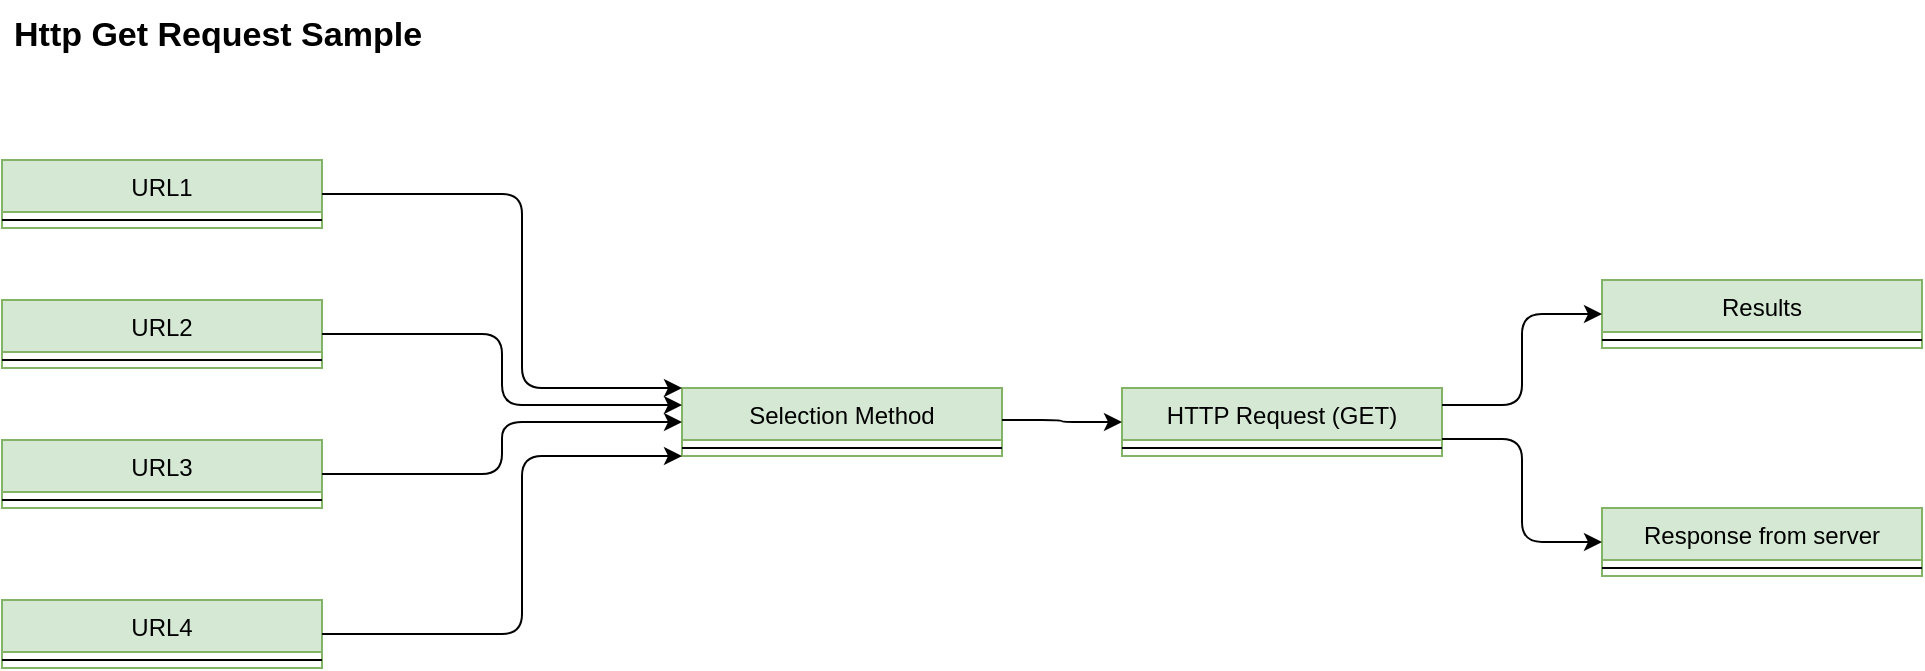 <mxfile version="14.1.8" type="device"><diagram id="C5RBs43oDa-KdzZeNtuy" name="Page-1"><mxGraphModel dx="1026" dy="594" grid="1" gridSize="10" guides="1" tooltips="1" connect="1" arrows="1" fold="1" page="1" pageScale="1" pageWidth="827" pageHeight="1169" math="0" shadow="0"><root><mxCell id="WIyWlLk6GJQsqaUBKTNV-0"/><mxCell id="WIyWlLk6GJQsqaUBKTNV-1" parent="WIyWlLk6GJQsqaUBKTNV-0"/><mxCell id="zkfFHV4jXpPFQw0GAbJ--13" value="URL1" style="swimlane;fontStyle=0;align=center;verticalAlign=top;childLayout=stackLayout;horizontal=1;startSize=26;horizontalStack=0;resizeParent=1;resizeLast=0;collapsible=1;marginBottom=0;rounded=0;shadow=0;strokeWidth=1;fillColor=#d5e8d4;strokeColor=#82b366;" parent="WIyWlLk6GJQsqaUBKTNV-1" vertex="1"><mxGeometry x="40" y="100" width="160" height="34" as="geometry"><mxRectangle x="340" y="380" width="170" height="26" as="alternateBounds"/></mxGeometry></mxCell><mxCell id="zkfFHV4jXpPFQw0GAbJ--15" value="" style="line;html=1;strokeWidth=1;align=left;verticalAlign=middle;spacingTop=-1;spacingLeft=3;spacingRight=3;rotatable=0;labelPosition=right;points=[];portConstraint=eastwest;" parent="zkfFHV4jXpPFQw0GAbJ--13" vertex="1"><mxGeometry y="26" width="160" height="8" as="geometry"/></mxCell><mxCell id="W9wzBwucB9AwO86Fl_An-0" value="Http Get Request Sample" style="text;align=left;verticalAlign=top;spacingLeft=4;spacingRight=4;overflow=hidden;rotatable=0;points=[[0,0.5],[1,0.5]];portConstraint=eastwest;rounded=0;shadow=0;html=0;fontStyle=1;fontSize=17;" vertex="1" parent="WIyWlLk6GJQsqaUBKTNV-1"><mxGeometry x="40" y="20" width="220" height="26" as="geometry"/></mxCell><mxCell id="W9wzBwucB9AwO86Fl_An-1" value="URL3" style="swimlane;fontStyle=0;align=center;verticalAlign=top;childLayout=stackLayout;horizontal=1;startSize=26;horizontalStack=0;resizeParent=1;resizeLast=0;collapsible=1;marginBottom=0;rounded=0;shadow=0;strokeWidth=1;fillColor=#d5e8d4;strokeColor=#82b366;" vertex="1" parent="WIyWlLk6GJQsqaUBKTNV-1"><mxGeometry x="40" y="240" width="160" height="34" as="geometry"><mxRectangle x="340" y="380" width="170" height="26" as="alternateBounds"/></mxGeometry></mxCell><mxCell id="W9wzBwucB9AwO86Fl_An-3" value="" style="line;html=1;strokeWidth=1;align=left;verticalAlign=middle;spacingTop=-1;spacingLeft=3;spacingRight=3;rotatable=0;labelPosition=right;points=[];portConstraint=eastwest;" vertex="1" parent="W9wzBwucB9AwO86Fl_An-1"><mxGeometry y="26" width="160" height="8" as="geometry"/></mxCell><mxCell id="W9wzBwucB9AwO86Fl_An-4" value="URL2" style="swimlane;fontStyle=0;align=center;verticalAlign=top;childLayout=stackLayout;horizontal=1;startSize=26;horizontalStack=0;resizeParent=1;resizeLast=0;collapsible=1;marginBottom=0;rounded=0;shadow=0;strokeWidth=1;fillColor=#d5e8d4;strokeColor=#82b366;" vertex="1" parent="WIyWlLk6GJQsqaUBKTNV-1"><mxGeometry x="40" y="170" width="160" height="34" as="geometry"><mxRectangle x="340" y="380" width="170" height="26" as="alternateBounds"/></mxGeometry></mxCell><mxCell id="W9wzBwucB9AwO86Fl_An-6" value="" style="line;html=1;strokeWidth=1;align=left;verticalAlign=middle;spacingTop=-1;spacingLeft=3;spacingRight=3;rotatable=0;labelPosition=right;points=[];portConstraint=eastwest;" vertex="1" parent="W9wzBwucB9AwO86Fl_An-4"><mxGeometry y="26" width="160" height="8" as="geometry"/></mxCell><mxCell id="W9wzBwucB9AwO86Fl_An-7" value="URL4" style="swimlane;fontStyle=0;align=center;verticalAlign=top;childLayout=stackLayout;horizontal=1;startSize=26;horizontalStack=0;resizeParent=1;resizeLast=0;collapsible=1;marginBottom=0;rounded=0;shadow=0;strokeWidth=1;fillColor=#d5e8d4;strokeColor=#82b366;" vertex="1" parent="WIyWlLk6GJQsqaUBKTNV-1"><mxGeometry x="40" y="320" width="160" height="34" as="geometry"><mxRectangle x="340" y="380" width="170" height="26" as="alternateBounds"/></mxGeometry></mxCell><mxCell id="W9wzBwucB9AwO86Fl_An-9" value="" style="line;html=1;strokeWidth=1;align=left;verticalAlign=middle;spacingTop=-1;spacingLeft=3;spacingRight=3;rotatable=0;labelPosition=right;points=[];portConstraint=eastwest;" vertex="1" parent="W9wzBwucB9AwO86Fl_An-7"><mxGeometry y="26" width="160" height="8" as="geometry"/></mxCell><mxCell id="W9wzBwucB9AwO86Fl_An-11" value="HTTP Request (GET)" style="swimlane;fontStyle=0;align=center;verticalAlign=top;childLayout=stackLayout;horizontal=1;startSize=26;horizontalStack=0;resizeParent=1;resizeLast=0;collapsible=1;marginBottom=0;rounded=0;shadow=0;strokeWidth=1;fillColor=#d5e8d4;strokeColor=#82b366;" vertex="1" parent="WIyWlLk6GJQsqaUBKTNV-1"><mxGeometry x="600" y="214" width="160" height="34" as="geometry"><mxRectangle x="340" y="380" width="170" height="26" as="alternateBounds"/></mxGeometry></mxCell><mxCell id="W9wzBwucB9AwO86Fl_An-12" value="" style="line;html=1;strokeWidth=1;align=left;verticalAlign=middle;spacingTop=-1;spacingLeft=3;spacingRight=3;rotatable=0;labelPosition=right;points=[];portConstraint=eastwest;" vertex="1" parent="W9wzBwucB9AwO86Fl_An-11"><mxGeometry y="26" width="160" height="8" as="geometry"/></mxCell><mxCell id="W9wzBwucB9AwO86Fl_An-13" value="Selection Method" style="swimlane;fontStyle=0;align=center;verticalAlign=top;childLayout=stackLayout;horizontal=1;startSize=26;horizontalStack=0;resizeParent=1;resizeLast=0;collapsible=1;marginBottom=0;rounded=0;shadow=0;strokeWidth=1;fillColor=#d5e8d4;strokeColor=#82b366;" vertex="1" parent="WIyWlLk6GJQsqaUBKTNV-1"><mxGeometry x="380" y="214" width="160" height="34" as="geometry"><mxRectangle x="340" y="380" width="170" height="26" as="alternateBounds"/></mxGeometry></mxCell><mxCell id="W9wzBwucB9AwO86Fl_An-14" value="" style="line;html=1;strokeWidth=1;align=left;verticalAlign=middle;spacingTop=-1;spacingLeft=3;spacingRight=3;rotatable=0;labelPosition=right;points=[];portConstraint=eastwest;" vertex="1" parent="W9wzBwucB9AwO86Fl_An-13"><mxGeometry y="26" width="160" height="8" as="geometry"/></mxCell><mxCell id="W9wzBwucB9AwO86Fl_An-15" value="Response from server" style="swimlane;fontStyle=0;align=center;verticalAlign=top;childLayout=stackLayout;horizontal=1;startSize=26;horizontalStack=0;resizeParent=1;resizeLast=0;collapsible=1;marginBottom=0;rounded=0;shadow=0;strokeWidth=1;fillColor=#d5e8d4;strokeColor=#82b366;" vertex="1" parent="WIyWlLk6GJQsqaUBKTNV-1"><mxGeometry x="840" y="274" width="160" height="34" as="geometry"><mxRectangle x="340" y="380" width="170" height="26" as="alternateBounds"/></mxGeometry></mxCell><mxCell id="W9wzBwucB9AwO86Fl_An-16" value="" style="line;html=1;strokeWidth=1;align=left;verticalAlign=middle;spacingTop=-1;spacingLeft=3;spacingRight=3;rotatable=0;labelPosition=right;points=[];portConstraint=eastwest;" vertex="1" parent="W9wzBwucB9AwO86Fl_An-15"><mxGeometry y="26" width="160" height="8" as="geometry"/></mxCell><mxCell id="W9wzBwucB9AwO86Fl_An-17" value="Results" style="swimlane;fontStyle=0;align=center;verticalAlign=top;childLayout=stackLayout;horizontal=1;startSize=26;horizontalStack=0;resizeParent=1;resizeLast=0;collapsible=1;marginBottom=0;rounded=0;shadow=0;strokeWidth=1;fillColor=#d5e8d4;strokeColor=#82b366;" vertex="1" parent="WIyWlLk6GJQsqaUBKTNV-1"><mxGeometry x="840" y="160" width="160" height="34" as="geometry"><mxRectangle x="340" y="380" width="170" height="26" as="alternateBounds"/></mxGeometry></mxCell><mxCell id="W9wzBwucB9AwO86Fl_An-18" value="" style="line;html=1;strokeWidth=1;align=left;verticalAlign=middle;spacingTop=-1;spacingLeft=3;spacingRight=3;rotatable=0;labelPosition=right;points=[];portConstraint=eastwest;" vertex="1" parent="W9wzBwucB9AwO86Fl_An-17"><mxGeometry y="26" width="160" height="8" as="geometry"/></mxCell><mxCell id="W9wzBwucB9AwO86Fl_An-19" value="" style="edgeStyle=elbowEdgeStyle;elbow=horizontal;endArrow=classic;html=1;fontSize=17;entryX=0;entryY=0.5;entryDx=0;entryDy=0;exitX=1;exitY=0.25;exitDx=0;exitDy=0;" edge="1" parent="WIyWlLk6GJQsqaUBKTNV-1" source="W9wzBwucB9AwO86Fl_An-11" target="W9wzBwucB9AwO86Fl_An-17"><mxGeometry width="50" height="50" relative="1" as="geometry"><mxPoint x="770" y="224" as="sourcePoint"/><mxPoint x="820" y="174" as="targetPoint"/></mxGeometry></mxCell><mxCell id="W9wzBwucB9AwO86Fl_An-20" value="" style="edgeStyle=elbowEdgeStyle;elbow=horizontal;endArrow=classic;html=1;fontSize=17;entryX=0;entryY=0.5;entryDx=0;entryDy=0;exitX=1;exitY=0.75;exitDx=0;exitDy=0;" edge="1" parent="WIyWlLk6GJQsqaUBKTNV-1" source="W9wzBwucB9AwO86Fl_An-11" target="W9wzBwucB9AwO86Fl_An-15"><mxGeometry width="50" height="50" relative="1" as="geometry"><mxPoint x="780" y="240" as="sourcePoint"/><mxPoint x="840" y="320" as="targetPoint"/></mxGeometry></mxCell><mxCell id="W9wzBwucB9AwO86Fl_An-21" value="" style="edgeStyle=elbowEdgeStyle;elbow=horizontal;endArrow=classic;html=1;fontSize=17;entryX=0;entryY=0;entryDx=0;entryDy=0;exitX=1;exitY=0.5;exitDx=0;exitDy=0;" edge="1" parent="WIyWlLk6GJQsqaUBKTNV-1" source="zkfFHV4jXpPFQw0GAbJ--13" target="W9wzBwucB9AwO86Fl_An-13"><mxGeometry width="50" height="50" relative="1" as="geometry"><mxPoint x="210" y="120" as="sourcePoint"/><mxPoint x="260" y="70" as="targetPoint"/><Array as="points"><mxPoint x="300" y="160"/></Array></mxGeometry></mxCell><mxCell id="W9wzBwucB9AwO86Fl_An-25" value="" style="edgeStyle=elbowEdgeStyle;elbow=horizontal;endArrow=classic;html=1;fontSize=17;exitX=1;exitY=0.5;exitDx=0;exitDy=0;entryX=0;entryY=0.25;entryDx=0;entryDy=0;" edge="1" parent="WIyWlLk6GJQsqaUBKTNV-1" source="W9wzBwucB9AwO86Fl_An-4" target="W9wzBwucB9AwO86Fl_An-13"><mxGeometry width="50" height="50" relative="1" as="geometry"><mxPoint x="210" y="194" as="sourcePoint"/><mxPoint x="260" y="300" as="targetPoint"/></mxGeometry></mxCell><mxCell id="W9wzBwucB9AwO86Fl_An-26" value="" style="edgeStyle=elbowEdgeStyle;elbow=horizontal;endArrow=classic;html=1;fontSize=17;exitX=1;exitY=0.5;exitDx=0;exitDy=0;entryX=0;entryY=1;entryDx=0;entryDy=0;" edge="1" parent="WIyWlLk6GJQsqaUBKTNV-1" source="W9wzBwucB9AwO86Fl_An-7" target="W9wzBwucB9AwO86Fl_An-13"><mxGeometry width="50" height="50" relative="1" as="geometry"><mxPoint x="220" y="330" as="sourcePoint"/><mxPoint x="270" y="280" as="targetPoint"/><Array as="points"><mxPoint x="300" y="300"/></Array></mxGeometry></mxCell><mxCell id="W9wzBwucB9AwO86Fl_An-27" value="" style="edgeStyle=elbowEdgeStyle;elbow=horizontal;endArrow=classic;html=1;fontSize=17;entryX=0;entryY=0.5;entryDx=0;entryDy=0;exitX=1;exitY=0.5;exitDx=0;exitDy=0;" edge="1" parent="WIyWlLk6GJQsqaUBKTNV-1" source="W9wzBwucB9AwO86Fl_An-1" target="W9wzBwucB9AwO86Fl_An-13"><mxGeometry width="50" height="50" relative="1" as="geometry"><mxPoint x="220" y="264" as="sourcePoint"/><mxPoint x="270" y="214" as="targetPoint"/></mxGeometry></mxCell><mxCell id="W9wzBwucB9AwO86Fl_An-28" value="" style="edgeStyle=elbowEdgeStyle;elbow=horizontal;endArrow=classic;html=1;fontSize=17;entryX=0;entryY=0.5;entryDx=0;entryDy=0;" edge="1" parent="WIyWlLk6GJQsqaUBKTNV-1" target="W9wzBwucB9AwO86Fl_An-11"><mxGeometry width="50" height="50" relative="1" as="geometry"><mxPoint x="540" y="230" as="sourcePoint"/><mxPoint x="590" y="180" as="targetPoint"/></mxGeometry></mxCell></root></mxGraphModel></diagram></mxfile>